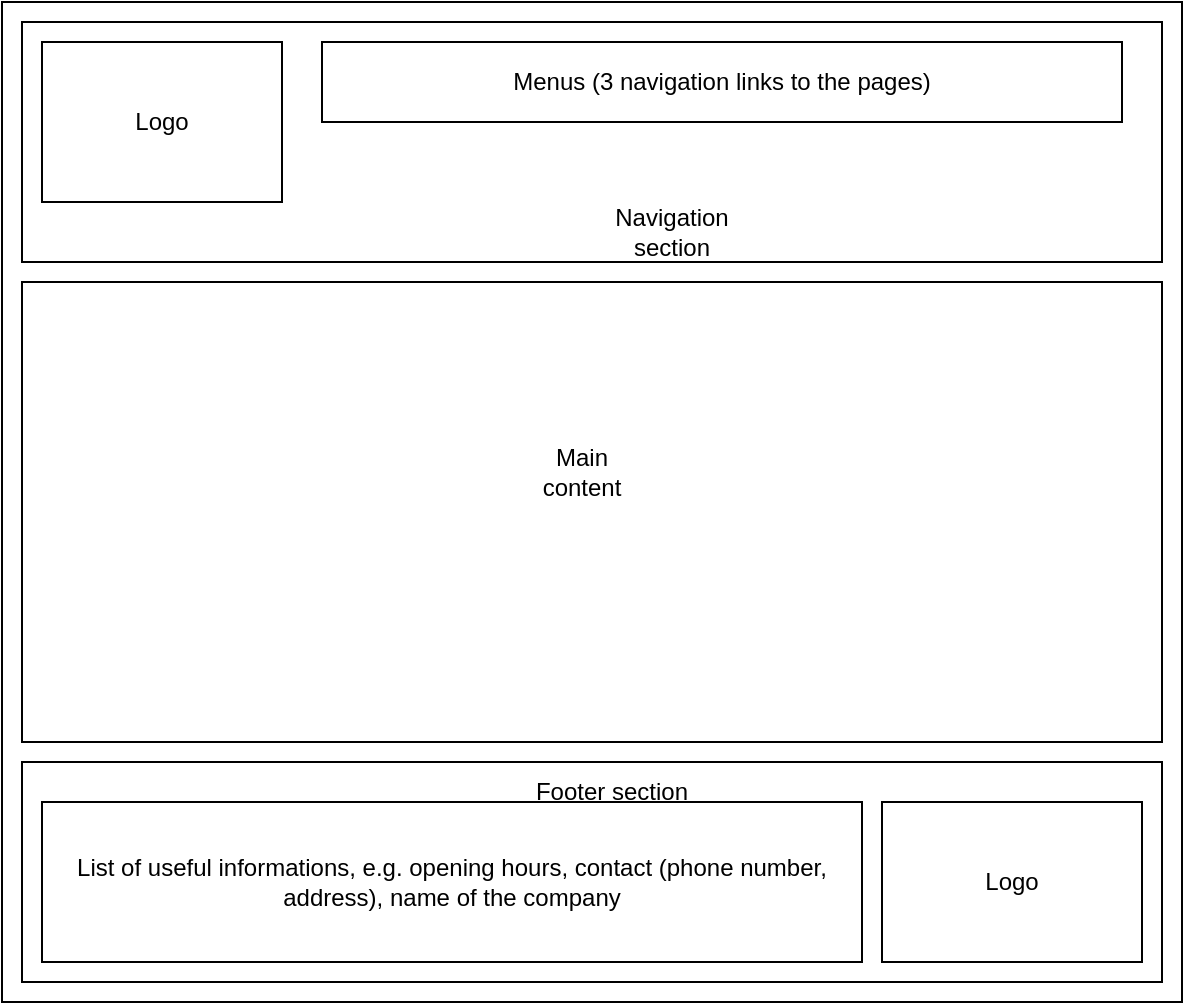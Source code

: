 <mxfile version="21.6.1" type="device">
  <diagram name="Page-1" id="tVqAj5lrQVIPgUlRUdba">
    <mxGraphModel dx="780" dy="496" grid="1" gridSize="10" guides="1" tooltips="1" connect="1" arrows="1" fold="1" page="1" pageScale="1" pageWidth="850" pageHeight="1100" math="0" shadow="0">
      <root>
        <mxCell id="0" />
        <mxCell id="1" parent="0" />
        <mxCell id="SryNoMqF67WjW7Eduvxd-1" value="" style="rounded=0;whiteSpace=wrap;html=1;" vertex="1" parent="1">
          <mxGeometry x="90" y="40" width="590" height="500" as="geometry" />
        </mxCell>
        <mxCell id="SryNoMqF67WjW7Eduvxd-2" value="" style="rounded=0;whiteSpace=wrap;html=1;" vertex="1" parent="1">
          <mxGeometry x="100" y="50" width="570" height="120" as="geometry" />
        </mxCell>
        <mxCell id="SryNoMqF67WjW7Eduvxd-3" value="Navigation section" style="text;html=1;strokeColor=none;fillColor=none;align=center;verticalAlign=middle;whiteSpace=wrap;rounded=0;" vertex="1" parent="1">
          <mxGeometry x="395" y="140" width="60" height="30" as="geometry" />
        </mxCell>
        <mxCell id="SryNoMqF67WjW7Eduvxd-4" value="" style="rounded=0;whiteSpace=wrap;html=1;" vertex="1" parent="1">
          <mxGeometry x="110" y="60" width="120" height="80" as="geometry" />
        </mxCell>
        <mxCell id="SryNoMqF67WjW7Eduvxd-5" value="Logo" style="text;html=1;strokeColor=none;fillColor=none;align=center;verticalAlign=middle;whiteSpace=wrap;rounded=0;" vertex="1" parent="1">
          <mxGeometry x="140" y="85" width="60" height="30" as="geometry" />
        </mxCell>
        <mxCell id="SryNoMqF67WjW7Eduvxd-6" value="Menus (3 navigation links to the pages)" style="rounded=0;whiteSpace=wrap;html=1;" vertex="1" parent="1">
          <mxGeometry x="250" y="60" width="400" height="40" as="geometry" />
        </mxCell>
        <mxCell id="SryNoMqF67WjW7Eduvxd-7" value="" style="rounded=0;whiteSpace=wrap;html=1;" vertex="1" parent="1">
          <mxGeometry x="100" y="420" width="570" height="110" as="geometry" />
        </mxCell>
        <mxCell id="SryNoMqF67WjW7Eduvxd-10" value="" style="rounded=0;whiteSpace=wrap;html=1;" vertex="1" parent="1">
          <mxGeometry x="100" y="180" width="570" height="230" as="geometry" />
        </mxCell>
        <mxCell id="SryNoMqF67WjW7Eduvxd-11" value="Main content" style="text;html=1;strokeColor=none;fillColor=none;align=center;verticalAlign=middle;whiteSpace=wrap;rounded=0;" vertex="1" parent="1">
          <mxGeometry x="350" y="260" width="60" height="30" as="geometry" />
        </mxCell>
        <mxCell id="SryNoMqF67WjW7Eduvxd-12" value="Logo" style="rounded=0;whiteSpace=wrap;html=1;" vertex="1" parent="1">
          <mxGeometry x="530" y="440" width="130" height="80" as="geometry" />
        </mxCell>
        <mxCell id="SryNoMqF67WjW7Eduvxd-9" value="List of useful informations, e.g. opening hours, contact (phone number, address), name of the company" style="rounded=0;whiteSpace=wrap;html=1;" vertex="1" parent="1">
          <mxGeometry x="110" y="440" width="410" height="80" as="geometry" />
        </mxCell>
        <mxCell id="SryNoMqF67WjW7Eduvxd-8" value="Footer section" style="text;html=1;strokeColor=none;fillColor=none;align=center;verticalAlign=middle;whiteSpace=wrap;rounded=0;" vertex="1" parent="1">
          <mxGeometry x="330" y="420" width="130" height="30" as="geometry" />
        </mxCell>
      </root>
    </mxGraphModel>
  </diagram>
</mxfile>
